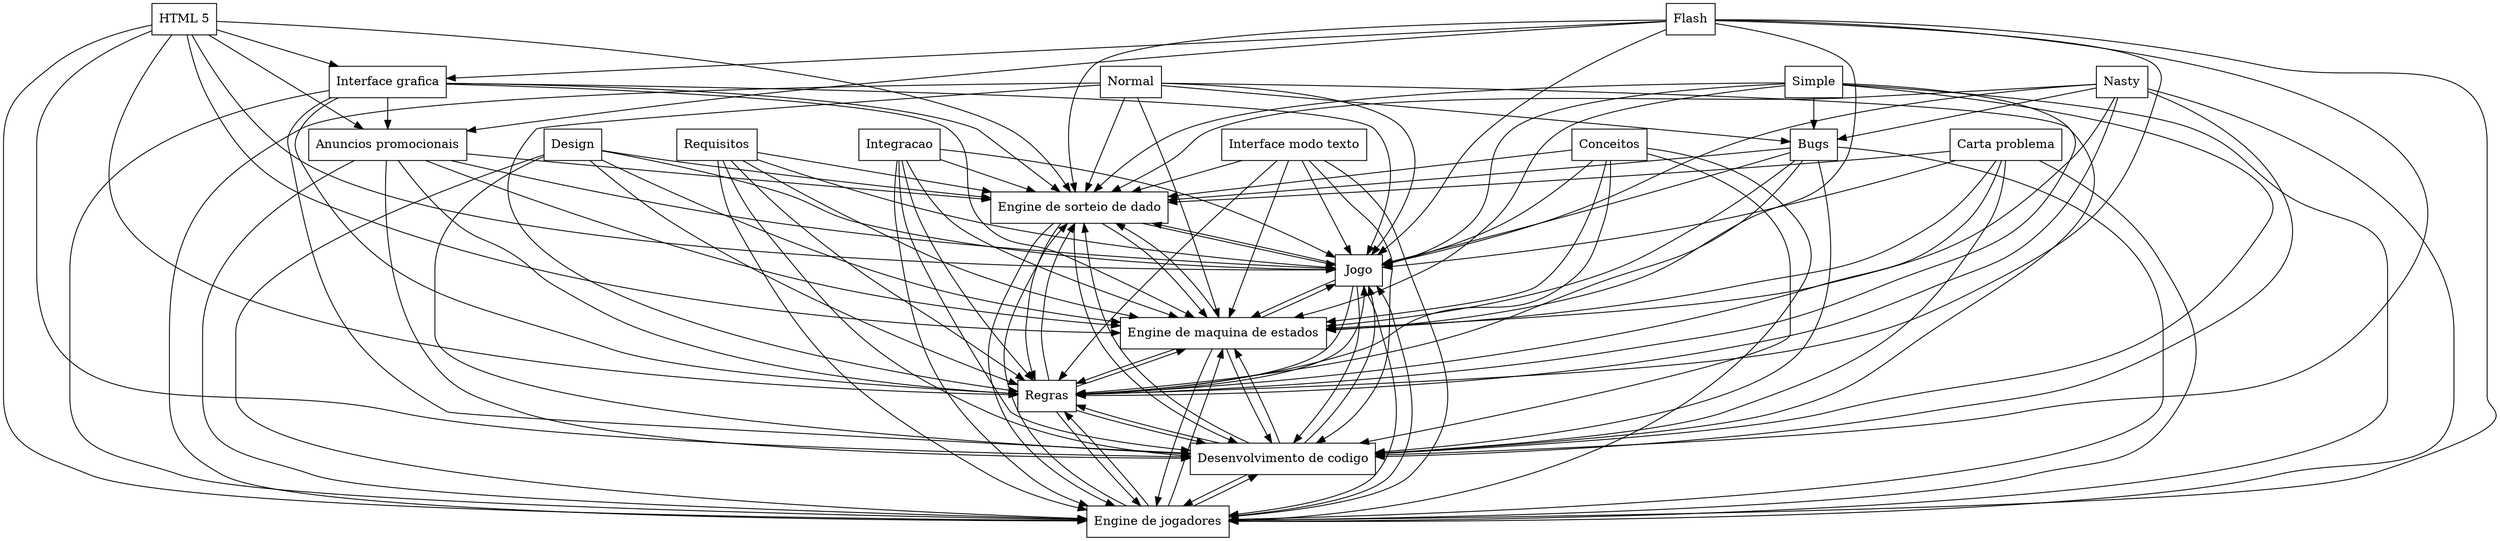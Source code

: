digraph{
graph [rankdir=TB];
node [shape=box];
edge [arrowhead=normal];
0[label="Conceitos",]
1[label="HTML 5",]
2[label="Integracao",]
3[label="Engine de sorteio de dado",]
4[label="Jogo",]
5[label="Design",]
6[label="Requisitos",]
7[label="Engine de jogadores",]
8[label="Anuncios promocionais",]
9[label="Desenvolvimento de codigo",]
10[label="Simple",]
11[label="Carta problema",]
12[label="Flash",]
13[label="Normal",]
14[label="Regras",]
15[label="Engine de maquina de estados",]
16[label="Nasty",]
17[label="Interface modo texto",]
18[label="Bugs",]
19[label="Interface grafica",]
0->3[label="",]
0->4[label="",]
0->7[label="",]
0->9[label="",]
0->14[label="",]
0->15[label="",]
1->3[label="",]
1->4[label="",]
1->7[label="",]
1->8[label="",]
1->9[label="",]
1->14[label="",]
1->15[label="",]
1->19[label="",]
2->3[label="",]
2->4[label="",]
2->7[label="",]
2->9[label="",]
2->14[label="",]
2->15[label="",]
3->4[label="",]
3->7[label="",]
3->9[label="",]
3->14[label="",]
3->15[label="",]
4->3[label="",]
4->7[label="",]
4->9[label="",]
4->14[label="",]
4->15[label="",]
5->3[label="",]
5->4[label="",]
5->7[label="",]
5->9[label="",]
5->14[label="",]
5->15[label="",]
6->3[label="",]
6->4[label="",]
6->7[label="",]
6->9[label="",]
6->14[label="",]
6->15[label="",]
7->3[label="",]
7->4[label="",]
7->9[label="",]
7->14[label="",]
7->15[label="",]
8->3[label="",]
8->4[label="",]
8->7[label="",]
8->9[label="",]
8->14[label="",]
8->15[label="",]
9->3[label="",]
9->4[label="",]
9->7[label="",]
9->14[label="",]
9->15[label="",]
10->3[label="",]
10->4[label="",]
10->7[label="",]
10->9[label="",]
10->14[label="",]
10->15[label="",]
10->18[label="",]
11->3[label="",]
11->4[label="",]
11->7[label="",]
11->9[label="",]
11->14[label="",]
11->15[label="",]
12->3[label="",]
12->4[label="",]
12->7[label="",]
12->8[label="",]
12->9[label="",]
12->14[label="",]
12->15[label="",]
12->19[label="",]
13->3[label="",]
13->4[label="",]
13->7[label="",]
13->9[label="",]
13->14[label="",]
13->15[label="",]
13->18[label="",]
14->3[label="",]
14->4[label="",]
14->7[label="",]
14->9[label="",]
14->15[label="",]
15->3[label="",]
15->4[label="",]
15->7[label="",]
15->9[label="",]
15->14[label="",]
16->3[label="",]
16->4[label="",]
16->7[label="",]
16->9[label="",]
16->14[label="",]
16->15[label="",]
16->18[label="",]
17->3[label="",]
17->4[label="",]
17->7[label="",]
17->9[label="",]
17->14[label="",]
17->15[label="",]
18->3[label="",]
18->4[label="",]
18->7[label="",]
18->9[label="",]
18->14[label="",]
18->15[label="",]
19->3[label="",]
19->4[label="",]
19->7[label="",]
19->8[label="",]
19->9[label="",]
19->14[label="",]
19->15[label="",]
}
